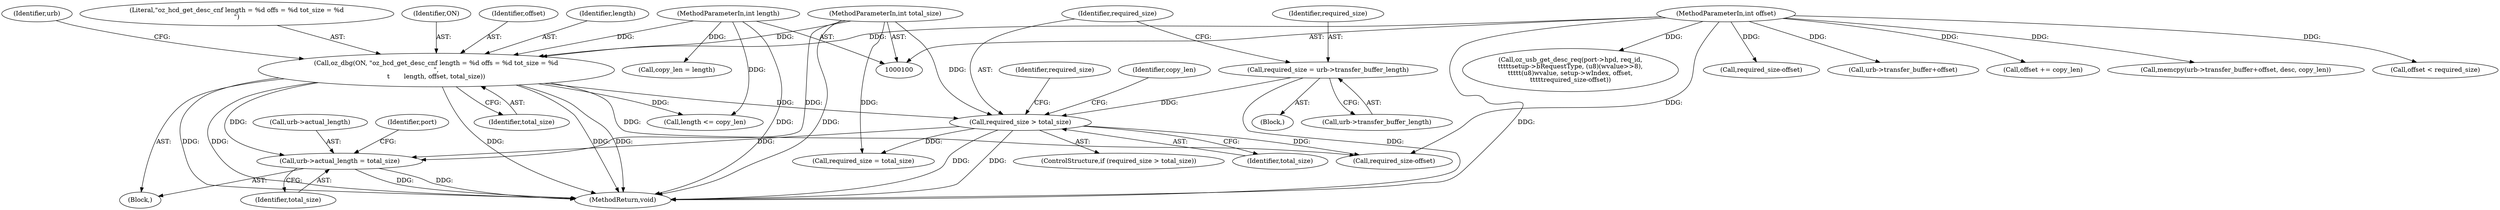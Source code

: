 digraph "0_linux_b1bb5b49373b61bf9d2c73a4d30058ba6f069e4c@pointer" {
"1000247" [label="(Call,urb->actual_length = total_size)"];
"1000118" [label="(Call,oz_dbg(ON, \"oz_hcd_get_desc_cnf length = %d offs = %d tot_size = %d\n\",\n\t       length, offset, total_size))"];
"1000105" [label="(MethodParameterIn,int length)"];
"1000106" [label="(MethodParameterIn,int offset)"];
"1000107" [label="(MethodParameterIn,int total_size)"];
"1000147" [label="(Call,required_size > total_size)"];
"1000141" [label="(Call,required_size = urb->transfer_buffer_length)"];
"1000108" [label="(Block,)"];
"1000142" [label="(Identifier,required_size)"];
"1000247" [label="(Call,urb->actual_length = total_size)"];
"1000125" [label="(Identifier,urb)"];
"1000138" [label="(Block,)"];
"1000106" [label="(MethodParameterIn,int offset)"];
"1000151" [label="(Identifier,required_size)"];
"1000251" [label="(Identifier,total_size)"];
"1000120" [label="(Literal,\"oz_hcd_get_desc_cnf length = %d offs = %d tot_size = %d\n\")"];
"1000166" [label="(Call,urb->transfer_buffer+offset)"];
"1000119" [label="(Identifier,ON)"];
"1000118" [label="(Call,oz_dbg(ON, \"oz_hcd_get_desc_cnf length = %d offs = %d tot_size = %d\n\",\n\t       length, offset, total_size))"];
"1000141" [label="(Call,required_size = urb->transfer_buffer_length)"];
"1000255" [label="(Identifier,port)"];
"1000173" [label="(Call,offset += copy_len)"];
"1000123" [label="(Identifier,total_size)"];
"1000260" [label="(MethodReturn,void)"];
"1000147" [label="(Call,required_size > total_size)"];
"1000150" [label="(Call,required_size = total_size)"];
"1000159" [label="(Call,length <= copy_len)"];
"1000165" [label="(Call,memcpy(urb->transfer_buffer+offset, desc, copy_len))"];
"1000149" [label="(Identifier,total_size)"];
"1000107" [label="(MethodParameterIn,int total_size)"];
"1000177" [label="(Call,offset < required_size)"];
"1000209" [label="(Call,oz_usb_get_desc_req(port->hpd, req_id,\n\t\t\t\t\tsetup->bRequestType, (u8)(wvalue>>8),\n\t\t\t\t\t(u8)wvalue, setup->wIndex, offset,\n\t\t\t\t\trequired_size-offset))"];
"1000155" [label="(Call,required_size-offset)"];
"1000148" [label="(Identifier,required_size)"];
"1000122" [label="(Identifier,offset)"];
"1000154" [label="(Identifier,copy_len)"];
"1000248" [label="(Call,urb->actual_length)"];
"1000162" [label="(Call,copy_len = length)"];
"1000143" [label="(Call,urb->transfer_buffer_length)"];
"1000146" [label="(ControlStructure,if (required_size > total_size))"];
"1000229" [label="(Call,required_size-offset)"];
"1000105" [label="(MethodParameterIn,int length)"];
"1000121" [label="(Identifier,length)"];
"1000247" -> "1000108"  [label="AST: "];
"1000247" -> "1000251"  [label="CFG: "];
"1000248" -> "1000247"  [label="AST: "];
"1000251" -> "1000247"  [label="AST: "];
"1000255" -> "1000247"  [label="CFG: "];
"1000247" -> "1000260"  [label="DDG: "];
"1000247" -> "1000260"  [label="DDG: "];
"1000118" -> "1000247"  [label="DDG: "];
"1000147" -> "1000247"  [label="DDG: "];
"1000107" -> "1000247"  [label="DDG: "];
"1000118" -> "1000108"  [label="AST: "];
"1000118" -> "1000123"  [label="CFG: "];
"1000119" -> "1000118"  [label="AST: "];
"1000120" -> "1000118"  [label="AST: "];
"1000121" -> "1000118"  [label="AST: "];
"1000122" -> "1000118"  [label="AST: "];
"1000123" -> "1000118"  [label="AST: "];
"1000125" -> "1000118"  [label="CFG: "];
"1000118" -> "1000260"  [label="DDG: "];
"1000118" -> "1000260"  [label="DDG: "];
"1000118" -> "1000260"  [label="DDG: "];
"1000118" -> "1000260"  [label="DDG: "];
"1000118" -> "1000260"  [label="DDG: "];
"1000105" -> "1000118"  [label="DDG: "];
"1000106" -> "1000118"  [label="DDG: "];
"1000107" -> "1000118"  [label="DDG: "];
"1000118" -> "1000147"  [label="DDG: "];
"1000118" -> "1000155"  [label="DDG: "];
"1000118" -> "1000159"  [label="DDG: "];
"1000105" -> "1000100"  [label="AST: "];
"1000105" -> "1000260"  [label="DDG: "];
"1000105" -> "1000159"  [label="DDG: "];
"1000105" -> "1000162"  [label="DDG: "];
"1000106" -> "1000100"  [label="AST: "];
"1000106" -> "1000260"  [label="DDG: "];
"1000106" -> "1000155"  [label="DDG: "];
"1000106" -> "1000165"  [label="DDG: "];
"1000106" -> "1000166"  [label="DDG: "];
"1000106" -> "1000173"  [label="DDG: "];
"1000106" -> "1000177"  [label="DDG: "];
"1000106" -> "1000209"  [label="DDG: "];
"1000106" -> "1000229"  [label="DDG: "];
"1000107" -> "1000100"  [label="AST: "];
"1000107" -> "1000260"  [label="DDG: "];
"1000107" -> "1000147"  [label="DDG: "];
"1000107" -> "1000150"  [label="DDG: "];
"1000147" -> "1000146"  [label="AST: "];
"1000147" -> "1000149"  [label="CFG: "];
"1000148" -> "1000147"  [label="AST: "];
"1000149" -> "1000147"  [label="AST: "];
"1000151" -> "1000147"  [label="CFG: "];
"1000154" -> "1000147"  [label="CFG: "];
"1000147" -> "1000260"  [label="DDG: "];
"1000147" -> "1000260"  [label="DDG: "];
"1000141" -> "1000147"  [label="DDG: "];
"1000147" -> "1000150"  [label="DDG: "];
"1000147" -> "1000155"  [label="DDG: "];
"1000141" -> "1000138"  [label="AST: "];
"1000141" -> "1000143"  [label="CFG: "];
"1000142" -> "1000141"  [label="AST: "];
"1000143" -> "1000141"  [label="AST: "];
"1000148" -> "1000141"  [label="CFG: "];
"1000141" -> "1000260"  [label="DDG: "];
}
